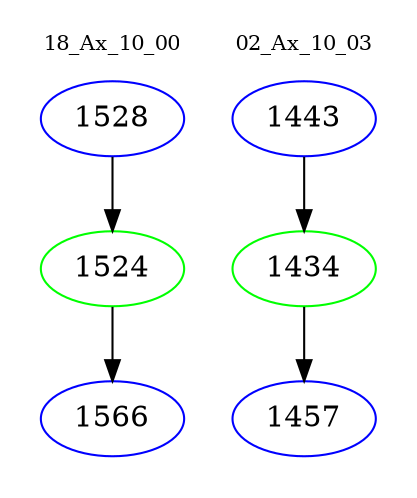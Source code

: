 digraph{
subgraph cluster_0 {
color = white
label = "18_Ax_10_00";
fontsize=10;
T0_1528 [label="1528", color="blue"]
T0_1528 -> T0_1524 [color="black"]
T0_1524 [label="1524", color="green"]
T0_1524 -> T0_1566 [color="black"]
T0_1566 [label="1566", color="blue"]
}
subgraph cluster_1 {
color = white
label = "02_Ax_10_03";
fontsize=10;
T1_1443 [label="1443", color="blue"]
T1_1443 -> T1_1434 [color="black"]
T1_1434 [label="1434", color="green"]
T1_1434 -> T1_1457 [color="black"]
T1_1457 [label="1457", color="blue"]
}
}
